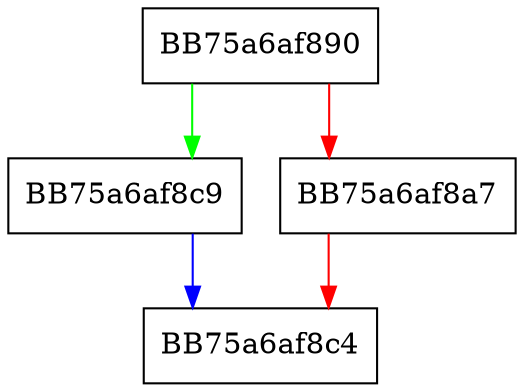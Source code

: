 digraph eval {
  node [shape="box"];
  graph [splines=ortho];
  BB75a6af890 -> BB75a6af8c9 [color="green"];
  BB75a6af890 -> BB75a6af8a7 [color="red"];
  BB75a6af8a7 -> BB75a6af8c4 [color="red"];
  BB75a6af8c9 -> BB75a6af8c4 [color="blue"];
}
